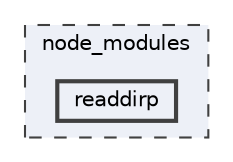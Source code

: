 digraph "node_modules/readdirp"
{
 // LATEX_PDF_SIZE
  bgcolor="transparent";
  edge [fontname=Helvetica,fontsize=10,labelfontname=Helvetica,labelfontsize=10];
  node [fontname=Helvetica,fontsize=10,shape=box,height=0.2,width=0.4];
  compound=true
  subgraph clusterdir_acd06b18086a0dd2ae699b1e0b775be8 {
    graph [ bgcolor="#edf0f7", pencolor="grey25", label="node_modules", fontname=Helvetica,fontsize=10 style="filled,dashed", URL="dir_acd06b18086a0dd2ae699b1e0b775be8.html",tooltip=""]
  dir_0ddbf0e7693c08af101d6638cc0da5a7 [label="readdirp", fillcolor="#edf0f7", color="grey25", style="filled,bold", URL="dir_0ddbf0e7693c08af101d6638cc0da5a7.html",tooltip=""];
  }
}

